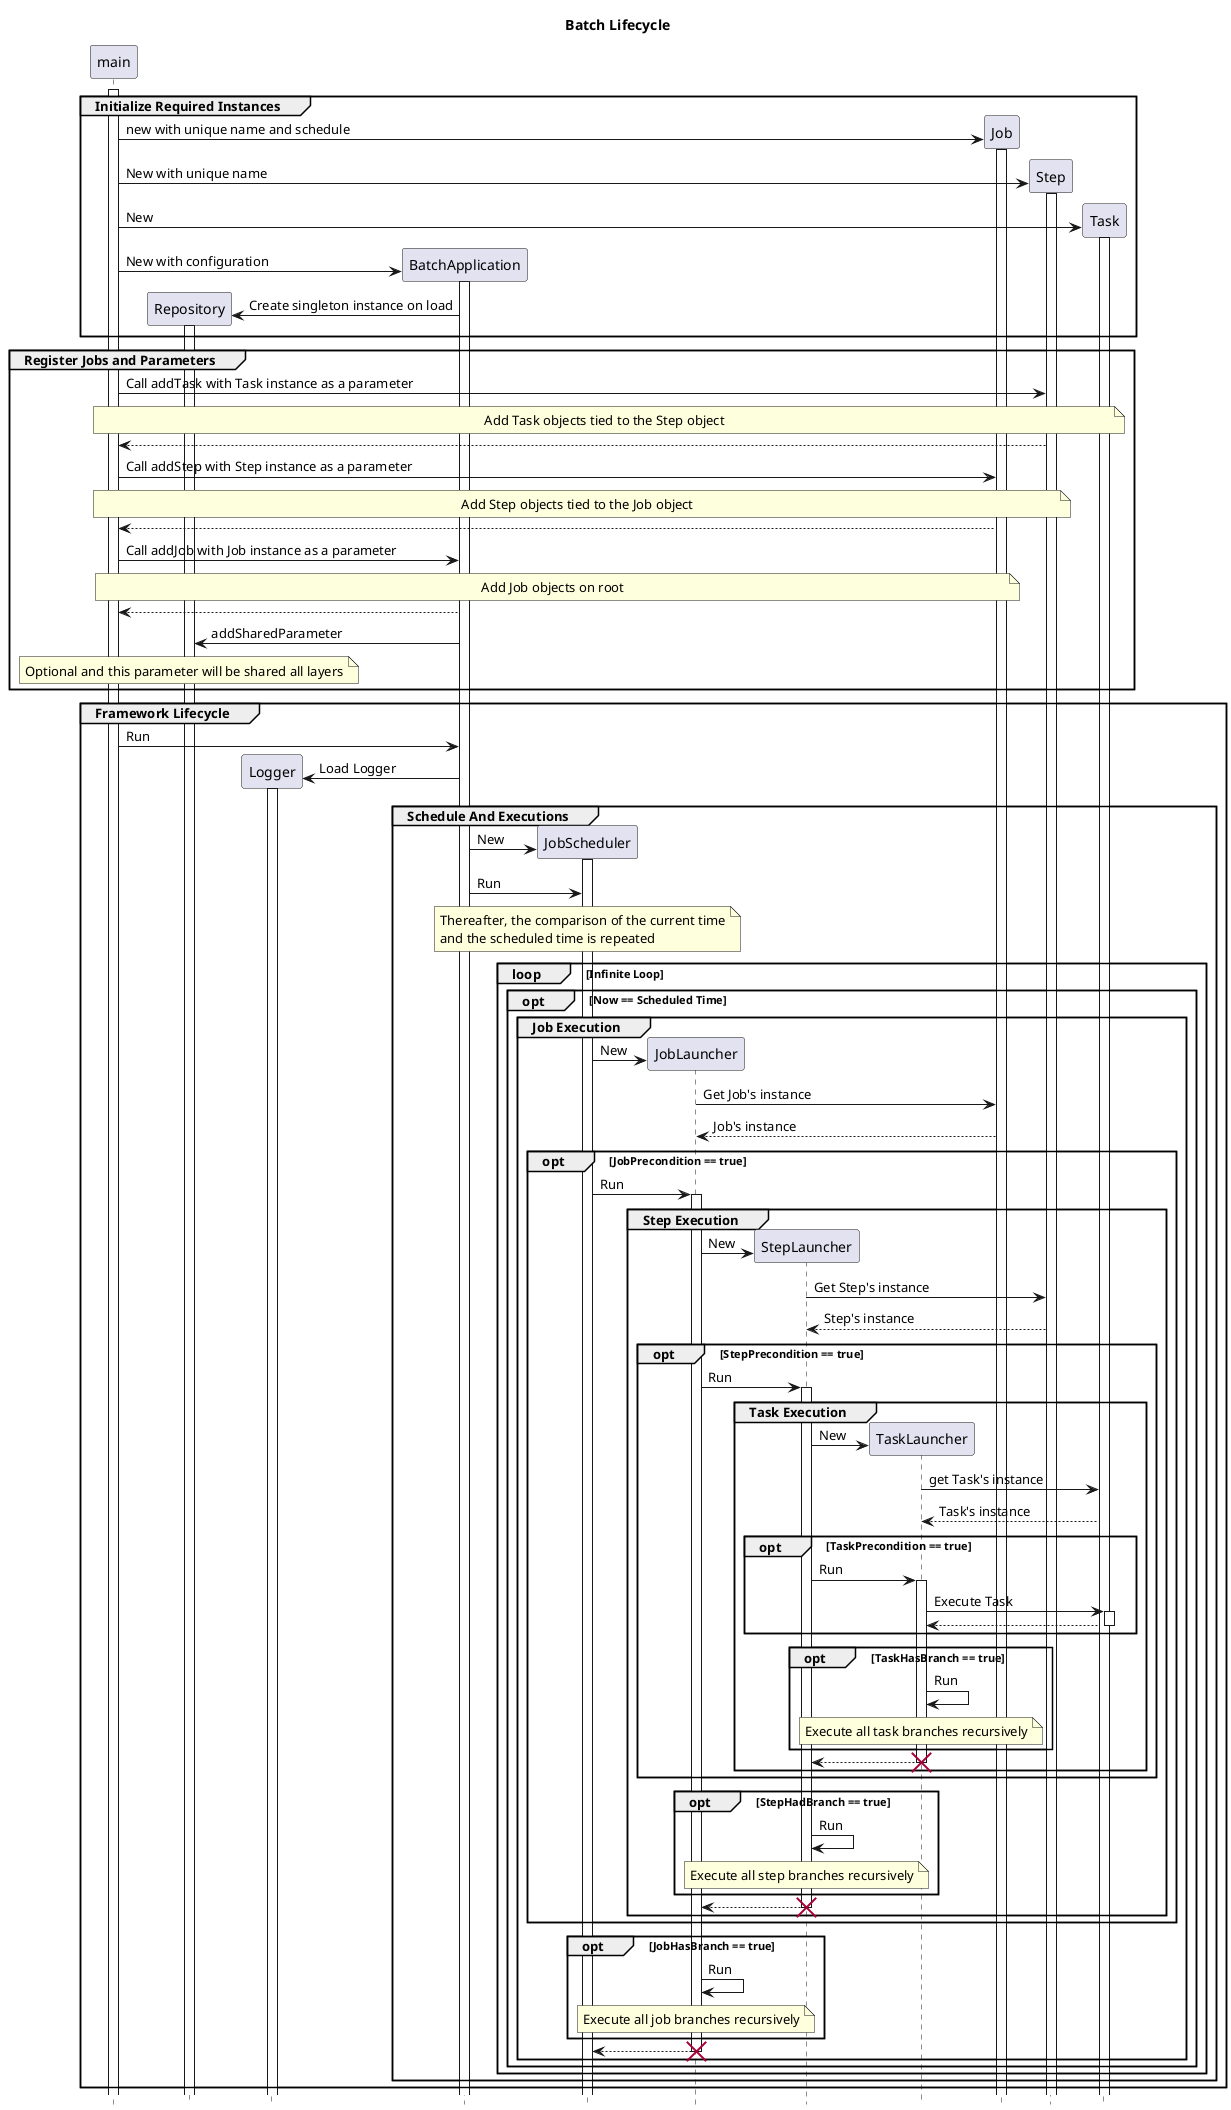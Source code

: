 @startuml Batch Lifecycle
title Batch Lifecycle

hide footbox
participant main
participant Repository
participant Logger
participant BatchApplication
participant JobScheduler
participant JobLauncher
participant StepLauncher
participant TaskLauncher
participant Job
participant Step
participant Task

activate main

group Initialize Required Instances
    create Job
    main -> Job: new with unique name and schedule
    activate Job
    create Step
    main -> Step: New with unique name
    activate Step

    create Task
    main -> Task: New
    activate Task

    create BatchApplication
    main -> BatchApplication: New with configuration
    activate BatchApplication

    create Repository
    BatchApplication -> Repository: Create singleton instance on load
    activate Repository
end

group Register Jobs and Parameters
    main -> Step: Call addTask with Task instance as a parameter
    note over main, Task: Add Task objects tied to the Step object
    main <-- Step

    main -> Job: Call addStep with Step instance as a parameter
    note over main, Step: Add Step objects tied to the Job object
    main <-- Job

    main -> BatchApplication: Call addJob with Job instance as a parameter
    note over main, Job: Add Job objects on root
    main <-- BatchApplication

    BatchApplication -> Repository: addSharedParameter
    note over Repository: Optional and this parameter will be shared all layers
end

group Framework Lifecycle
    main -> BatchApplication: Run

    create Logger
    BatchApplication -> Logger: Load Logger
    activate Logger

    group Schedule And Executions
        create JobScheduler
        BatchApplication -> JobScheduler: New
        activate JobScheduler

        BatchApplication -> JobScheduler: Run
        note over JobScheduler
            Thereafter, the comparison of the current time
            and the scheduled time is repeated
        end note

        loop Infinite Loop
            opt Now == Scheduled Time
                group Job Execution
                    create JobLauncher
                    JobScheduler -> JobLauncher: New
                    JobLauncher -> Job: Get Job's instance
                    JobLauncher <-- Job: Job's instance

                    opt JobPrecondition == true
                        JobScheduler -> JobLauncher: Run

                        activate JobLauncher

                        group Step Execution
                            create StepLauncher
                            JobLauncher -> StepLauncher: New
                            StepLauncher -> Step: Get Step's instance
                            StepLauncher <-- Step: Step's instance

                            opt StepPrecondition == true
                                JobLauncher -> StepLauncher: Run
                                activate StepLauncher

                                group Task Execution
                                    create TaskLauncher
                                    StepLauncher -> TaskLauncher: New
                                    TaskLauncher -> Task: get Task's instance
                                    TaskLauncher <-- Task: Task's instance

                                    opt TaskPrecondition == true
                                        StepLauncher -> TaskLauncher: Run
                                        activate TaskLauncher
                                        TaskLauncher -> Task: Execute Task
                                        activate Task
                                        TaskLauncher <-- Task
                                        deactivate Task
                                    end

                                    opt TaskHasBranch == true
                                        TaskLauncher -> TaskLauncher: Run
                                        note over TaskLauncher: Execute all task branches recursively
                                    end
                                                                                                        StepLauncher <-- TaskLauncher
                                    deactivate TaskLauncher
                                    destroy TaskLauncher
                                end
                            end

                            opt StepHadBranch == true
                                StepLauncher -> StepLauncher: Run
                                note over StepLauncher: Execute all step branches recursively
                            end

                            JobLauncher <-- StepLauncher
                            deactivate StepLauncher
                            destroy StepLauncher
                        end
                    end

                    opt JobHasBranch == true
                        JobLauncher -> JobLauncher: Run
                        note over JobLauncher: Execute all job branches recursively
                    end

                    JobScheduler <-- JobLauncher
                    deactivate JobLauncher
                    destroy JobLauncher
                end
            end
        end
    end
end
@enduml
